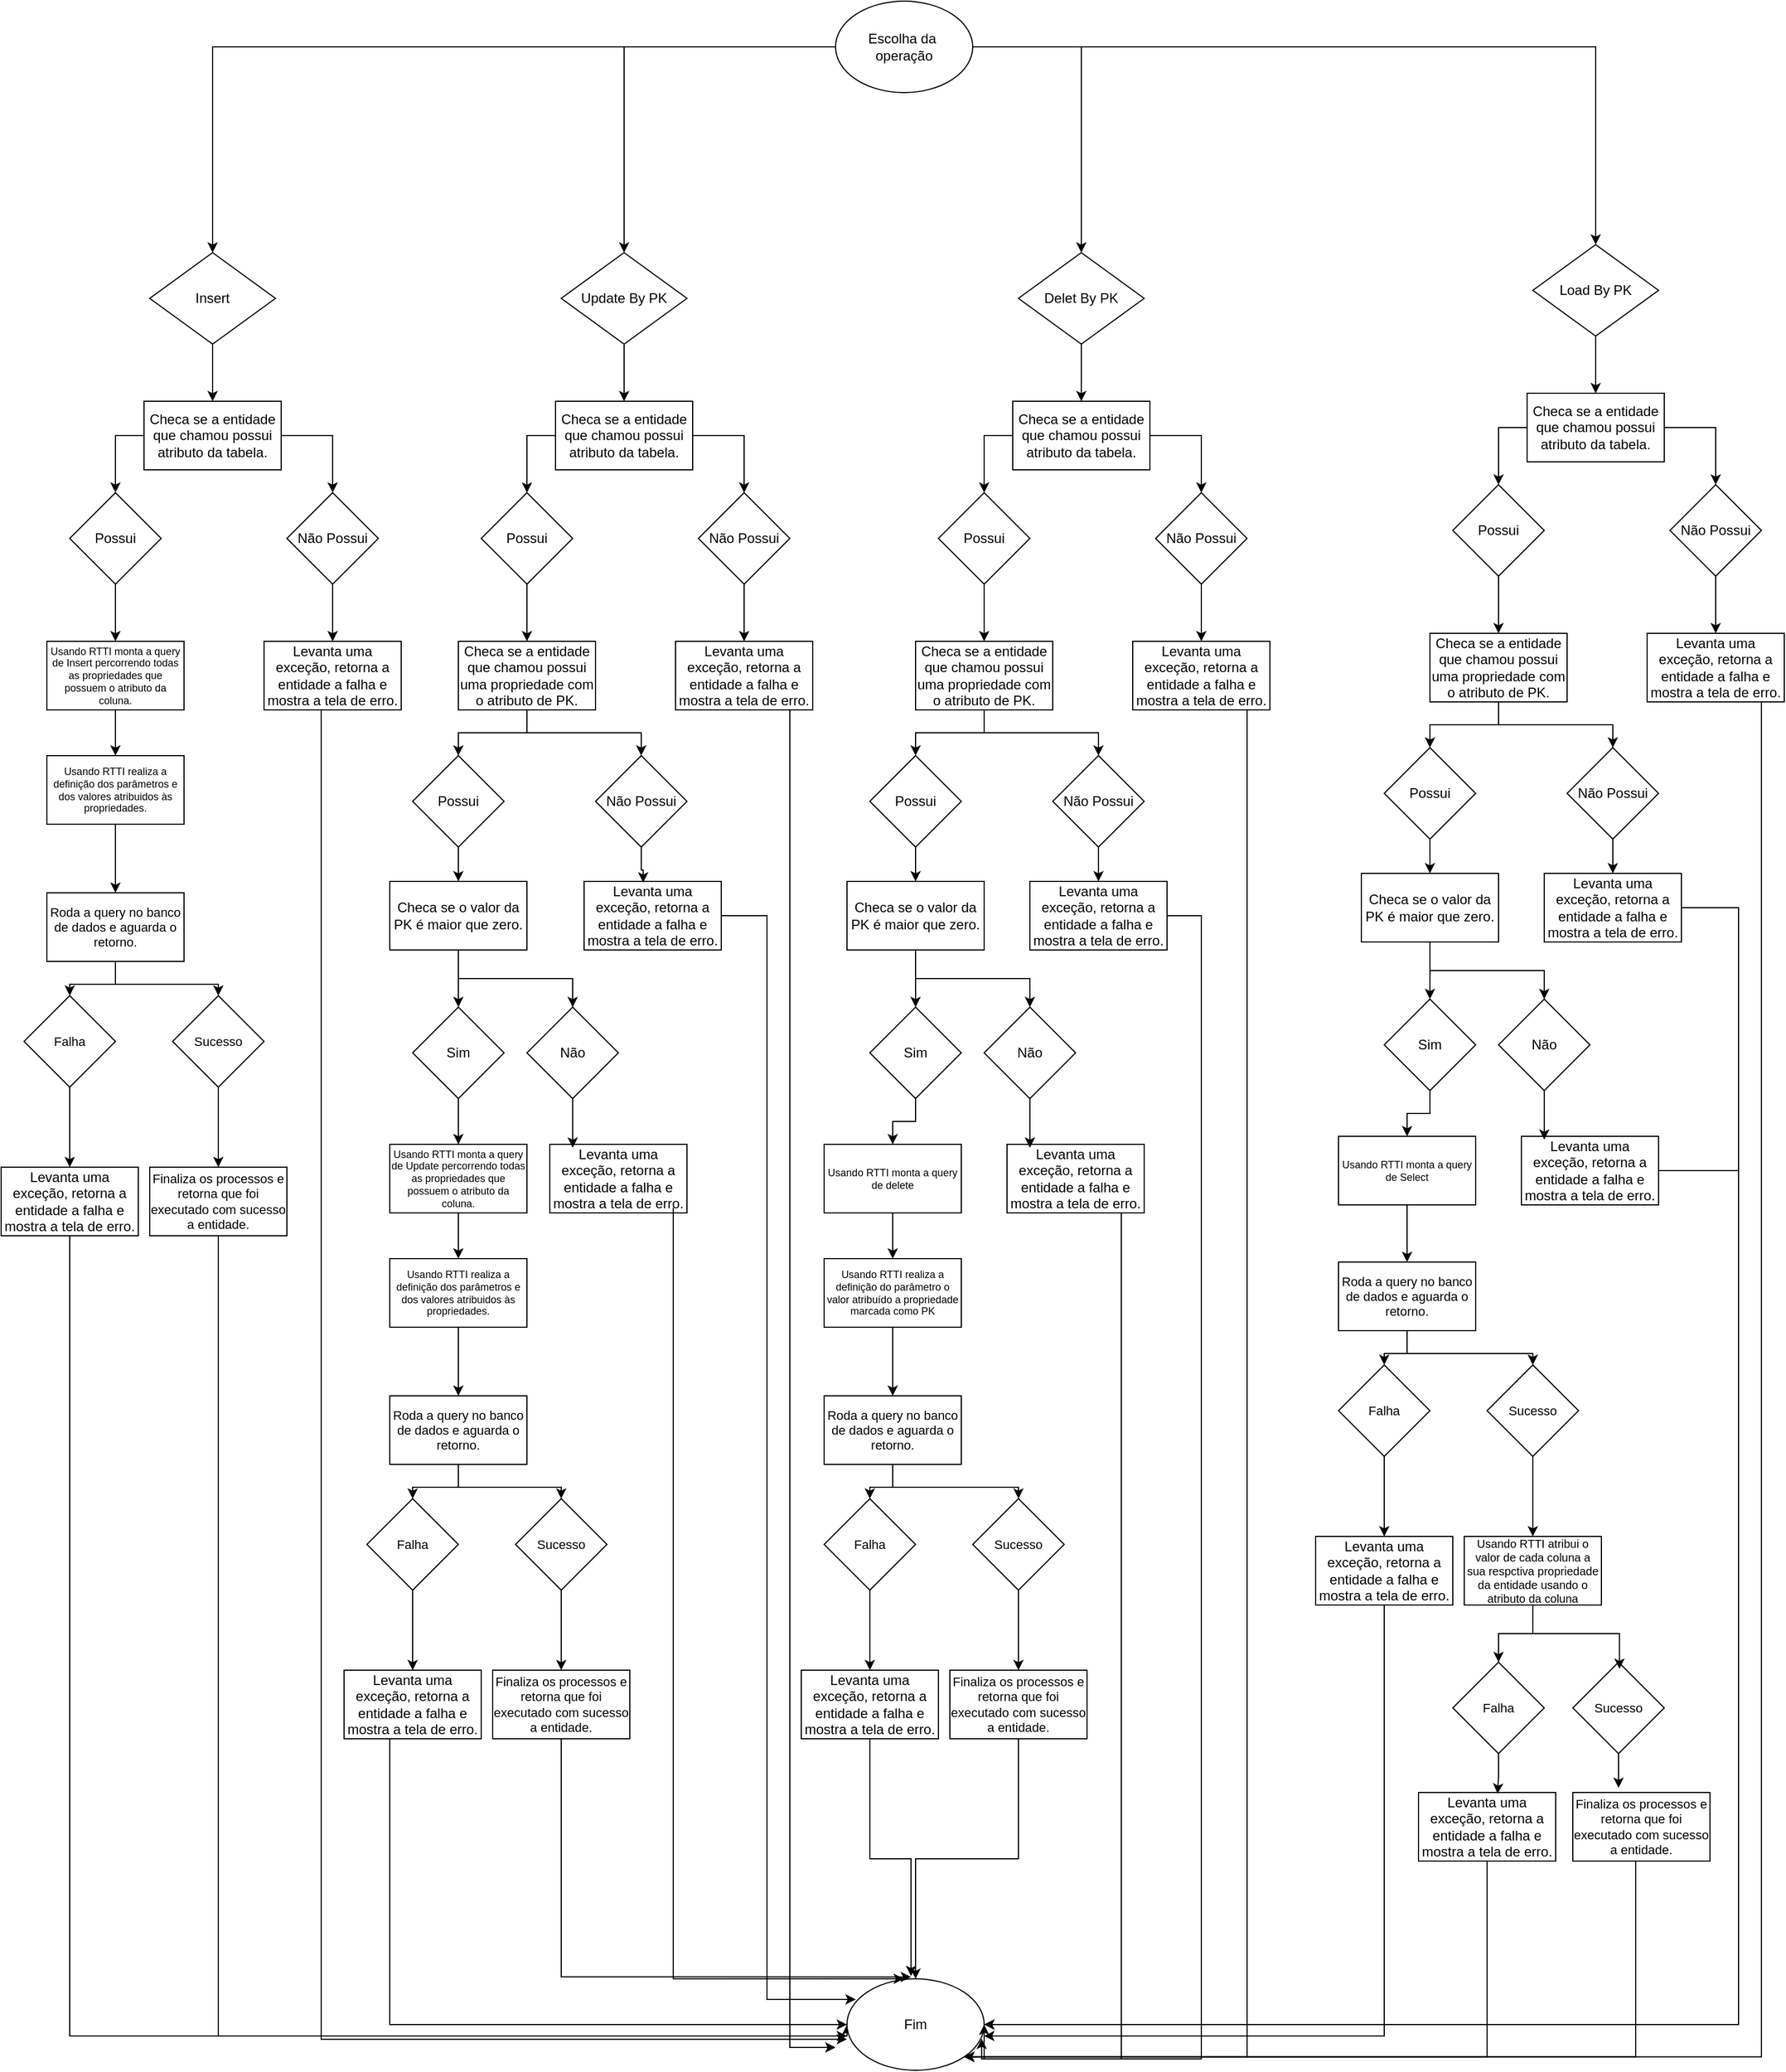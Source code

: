 <mxfile version="24.7.5">
  <diagram name="Página-1" id="8Z50LHTDVgT2bBchwuNP">
    <mxGraphModel dx="3341" dy="1497" grid="1" gridSize="10" guides="1" tooltips="1" connect="1" arrows="1" fold="1" page="1" pageScale="1" pageWidth="827" pageHeight="1169" math="0" shadow="0">
      <root>
        <mxCell id="0" />
        <mxCell id="1" parent="0" />
        <mxCell id="AVvesptkApPsGRgY-4vz-3" value="" style="edgeStyle=orthogonalEdgeStyle;rounded=0;orthogonalLoop=1;jettySize=auto;html=1;" edge="1" parent="1" source="AVvesptkApPsGRgY-4vz-1" target="AVvesptkApPsGRgY-4vz-2">
          <mxGeometry relative="1" as="geometry" />
        </mxCell>
        <mxCell id="AVvesptkApPsGRgY-4vz-158" style="edgeStyle=orthogonalEdgeStyle;rounded=0;orthogonalLoop=1;jettySize=auto;html=1;entryX=0.5;entryY=0;entryDx=0;entryDy=0;" edge="1" parent="1" source="AVvesptkApPsGRgY-4vz-1" target="AVvesptkApPsGRgY-4vz-100">
          <mxGeometry relative="1" as="geometry" />
        </mxCell>
        <mxCell id="AVvesptkApPsGRgY-4vz-159" style="edgeStyle=orthogonalEdgeStyle;rounded=0;orthogonalLoop=1;jettySize=auto;html=1;entryX=0.5;entryY=0;entryDx=0;entryDy=0;" edge="1" parent="1" source="AVvesptkApPsGRgY-4vz-1" target="AVvesptkApPsGRgY-4vz-38">
          <mxGeometry relative="1" as="geometry" />
        </mxCell>
        <mxCell id="AVvesptkApPsGRgY-4vz-221" style="edgeStyle=orthogonalEdgeStyle;rounded=0;orthogonalLoop=1;jettySize=auto;html=1;entryX=0.5;entryY=0;entryDx=0;entryDy=0;" edge="1" parent="1" source="AVvesptkApPsGRgY-4vz-1" target="AVvesptkApPsGRgY-4vz-161">
          <mxGeometry relative="1" as="geometry" />
        </mxCell>
        <mxCell id="AVvesptkApPsGRgY-4vz-1" value="Escolha da&amp;nbsp;&lt;div&gt;operação&lt;/div&gt;" style="ellipse;whiteSpace=wrap;html=1;" vertex="1" parent="1">
          <mxGeometry x="-60" y="70" width="120" height="80" as="geometry" />
        </mxCell>
        <mxCell id="AVvesptkApPsGRgY-4vz-5" value="" style="edgeStyle=orthogonalEdgeStyle;rounded=0;orthogonalLoop=1;jettySize=auto;html=1;" edge="1" parent="1" source="AVvesptkApPsGRgY-4vz-2" target="AVvesptkApPsGRgY-4vz-4">
          <mxGeometry relative="1" as="geometry" />
        </mxCell>
        <mxCell id="AVvesptkApPsGRgY-4vz-2" value="Insert" style="rhombus;whiteSpace=wrap;html=1;" vertex="1" parent="1">
          <mxGeometry x="-660" y="290" width="110" height="80" as="geometry" />
        </mxCell>
        <mxCell id="AVvesptkApPsGRgY-4vz-7" value="" style="edgeStyle=orthogonalEdgeStyle;rounded=0;orthogonalLoop=1;jettySize=auto;html=1;" edge="1" parent="1" source="AVvesptkApPsGRgY-4vz-4" target="AVvesptkApPsGRgY-4vz-6">
          <mxGeometry relative="1" as="geometry" />
        </mxCell>
        <mxCell id="AVvesptkApPsGRgY-4vz-13" value="" style="edgeStyle=orthogonalEdgeStyle;rounded=0;orthogonalLoop=1;jettySize=auto;html=1;exitX=0;exitY=0.5;exitDx=0;exitDy=0;" edge="1" parent="1" source="AVvesptkApPsGRgY-4vz-4" target="AVvesptkApPsGRgY-4vz-12">
          <mxGeometry relative="1" as="geometry" />
        </mxCell>
        <mxCell id="AVvesptkApPsGRgY-4vz-4" value="Checa se a entidade que chamou possui atributo da tabela." style="whiteSpace=wrap;html=1;" vertex="1" parent="1">
          <mxGeometry x="-665" y="420" width="120" height="60" as="geometry" />
        </mxCell>
        <mxCell id="AVvesptkApPsGRgY-4vz-9" value="" style="edgeStyle=orthogonalEdgeStyle;rounded=0;orthogonalLoop=1;jettySize=auto;html=1;" edge="1" parent="1" source="AVvesptkApPsGRgY-4vz-6" target="AVvesptkApPsGRgY-4vz-8">
          <mxGeometry relative="1" as="geometry" />
        </mxCell>
        <mxCell id="AVvesptkApPsGRgY-4vz-6" value="Não Possui" style="rhombus;whiteSpace=wrap;html=1;" vertex="1" parent="1">
          <mxGeometry x="-540" y="500" width="80" height="80" as="geometry" />
        </mxCell>
        <mxCell id="AVvesptkApPsGRgY-4vz-212" style="edgeStyle=orthogonalEdgeStyle;rounded=0;orthogonalLoop=1;jettySize=auto;html=1;" edge="1" parent="1" source="AVvesptkApPsGRgY-4vz-8">
          <mxGeometry relative="1" as="geometry">
            <mxPoint x="-50" y="1852.857" as="targetPoint" />
            <Array as="points">
              <mxPoint x="-510" y="1853" />
            </Array>
          </mxGeometry>
        </mxCell>
        <mxCell id="AVvesptkApPsGRgY-4vz-8" value="Levanta uma exceção, retorna a entidade a falha e mostra a tela de erro." style="whiteSpace=wrap;html=1;" vertex="1" parent="1">
          <mxGeometry x="-560" y="630" width="120" height="60" as="geometry" />
        </mxCell>
        <mxCell id="AVvesptkApPsGRgY-4vz-15" value="" style="edgeStyle=orthogonalEdgeStyle;rounded=0;orthogonalLoop=1;jettySize=auto;html=1;" edge="1" parent="1" source="AVvesptkApPsGRgY-4vz-12" target="AVvesptkApPsGRgY-4vz-14">
          <mxGeometry relative="1" as="geometry" />
        </mxCell>
        <mxCell id="AVvesptkApPsGRgY-4vz-12" value="Possui" style="rhombus;whiteSpace=wrap;html=1;" vertex="1" parent="1">
          <mxGeometry x="-730" y="500" width="80" height="80" as="geometry" />
        </mxCell>
        <mxCell id="AVvesptkApPsGRgY-4vz-17" value="" style="edgeStyle=orthogonalEdgeStyle;rounded=0;orthogonalLoop=1;jettySize=auto;html=1;" edge="1" parent="1" source="AVvesptkApPsGRgY-4vz-14" target="AVvesptkApPsGRgY-4vz-16">
          <mxGeometry relative="1" as="geometry" />
        </mxCell>
        <mxCell id="AVvesptkApPsGRgY-4vz-14" value="Usando RTTI monta a query de Insert percorrendo todas as propriedades que possuem o atributo da coluna." style="whiteSpace=wrap;html=1;fontSize=9;" vertex="1" parent="1">
          <mxGeometry x="-750" y="630" width="120" height="60" as="geometry" />
        </mxCell>
        <mxCell id="AVvesptkApPsGRgY-4vz-19" value="" style="edgeStyle=orthogonalEdgeStyle;rounded=0;orthogonalLoop=1;jettySize=auto;html=1;" edge="1" parent="1" source="AVvesptkApPsGRgY-4vz-16" target="AVvesptkApPsGRgY-4vz-18">
          <mxGeometry relative="1" as="geometry" />
        </mxCell>
        <mxCell id="AVvesptkApPsGRgY-4vz-16" value="Usando RTTI realiza a definição dos parâmetros e dos valores atribuidos às propriedades." style="whiteSpace=wrap;html=1;fontSize=9;" vertex="1" parent="1">
          <mxGeometry x="-750" y="730" width="120" height="60" as="geometry" />
        </mxCell>
        <mxCell id="AVvesptkApPsGRgY-4vz-21" value="" style="edgeStyle=orthogonalEdgeStyle;rounded=0;orthogonalLoop=1;jettySize=auto;html=1;exitX=0.5;exitY=1;exitDx=0;exitDy=0;" edge="1" parent="1" source="AVvesptkApPsGRgY-4vz-18" target="AVvesptkApPsGRgY-4vz-20">
          <mxGeometry relative="1" as="geometry">
            <Array as="points">
              <mxPoint x="-690" y="930" />
              <mxPoint x="-600" y="930" />
            </Array>
          </mxGeometry>
        </mxCell>
        <mxCell id="AVvesptkApPsGRgY-4vz-23" value="" style="edgeStyle=orthogonalEdgeStyle;rounded=0;orthogonalLoop=1;jettySize=auto;html=1;" edge="1" parent="1" source="AVvesptkApPsGRgY-4vz-18" target="AVvesptkApPsGRgY-4vz-22">
          <mxGeometry relative="1" as="geometry" />
        </mxCell>
        <mxCell id="AVvesptkApPsGRgY-4vz-18" value="Roda a query no banco de dados e aguarda o retorno." style="whiteSpace=wrap;html=1;fontSize=11;" vertex="1" parent="1">
          <mxGeometry x="-750" y="850" width="120" height="60" as="geometry" />
        </mxCell>
        <mxCell id="AVvesptkApPsGRgY-4vz-25" value="" style="edgeStyle=orthogonalEdgeStyle;rounded=0;orthogonalLoop=1;jettySize=auto;html=1;" edge="1" parent="1" source="AVvesptkApPsGRgY-4vz-20" target="AVvesptkApPsGRgY-4vz-24">
          <mxGeometry relative="1" as="geometry" />
        </mxCell>
        <mxCell id="AVvesptkApPsGRgY-4vz-20" value="Sucesso" style="rhombus;whiteSpace=wrap;html=1;fontSize=11;" vertex="1" parent="1">
          <mxGeometry x="-640" y="940" width="80" height="80" as="geometry" />
        </mxCell>
        <mxCell id="AVvesptkApPsGRgY-4vz-30" value="" style="edgeStyle=orthogonalEdgeStyle;rounded=0;orthogonalLoop=1;jettySize=auto;html=1;" edge="1" parent="1" source="AVvesptkApPsGRgY-4vz-22" target="AVvesptkApPsGRgY-4vz-29">
          <mxGeometry relative="1" as="geometry" />
        </mxCell>
        <mxCell id="AVvesptkApPsGRgY-4vz-22" value="Falha" style="rhombus;whiteSpace=wrap;html=1;fontSize=11;" vertex="1" parent="1">
          <mxGeometry x="-770" y="940" width="80" height="80" as="geometry" />
        </mxCell>
        <mxCell id="AVvesptkApPsGRgY-4vz-61" style="edgeStyle=orthogonalEdgeStyle;rounded=0;orthogonalLoop=1;jettySize=auto;html=1;exitX=0.5;exitY=1;exitDx=0;exitDy=0;entryX=0;entryY=0.5;entryDx=0;entryDy=0;" edge="1" parent="1" source="AVvesptkApPsGRgY-4vz-24" target="AVvesptkApPsGRgY-4vz-60">
          <mxGeometry relative="1" as="geometry">
            <Array as="points">
              <mxPoint x="-600" y="1850" />
              <mxPoint x="-50" y="1850" />
            </Array>
          </mxGeometry>
        </mxCell>
        <mxCell id="AVvesptkApPsGRgY-4vz-24" value="Finaliza os processos e retorna que foi executado com sucesso a entidade." style="whiteSpace=wrap;html=1;fontSize=11;" vertex="1" parent="1">
          <mxGeometry x="-660" y="1090" width="120" height="60" as="geometry" />
        </mxCell>
        <mxCell id="AVvesptkApPsGRgY-4vz-29" value="&lt;span style=&quot;font-size: 12px;&quot;&gt;Levanta uma exceção, retorna a entidade a falha e mostra a tela de erro.&lt;/span&gt;" style="whiteSpace=wrap;html=1;fontSize=11;" vertex="1" parent="1">
          <mxGeometry x="-790" y="1090" width="120" height="60" as="geometry" />
        </mxCell>
        <mxCell id="AVvesptkApPsGRgY-4vz-37" value="" style="edgeStyle=orthogonalEdgeStyle;rounded=0;orthogonalLoop=1;jettySize=auto;html=1;" edge="1" parent="1" source="AVvesptkApPsGRgY-4vz-38" target="AVvesptkApPsGRgY-4vz-41">
          <mxGeometry relative="1" as="geometry" />
        </mxCell>
        <mxCell id="AVvesptkApPsGRgY-4vz-38" value="Update By PK" style="rhombus;whiteSpace=wrap;html=1;" vertex="1" parent="1">
          <mxGeometry x="-300" y="290" width="110" height="80" as="geometry" />
        </mxCell>
        <mxCell id="AVvesptkApPsGRgY-4vz-39" value="" style="edgeStyle=orthogonalEdgeStyle;rounded=0;orthogonalLoop=1;jettySize=auto;html=1;" edge="1" parent="1" source="AVvesptkApPsGRgY-4vz-41" target="AVvesptkApPsGRgY-4vz-43">
          <mxGeometry relative="1" as="geometry" />
        </mxCell>
        <mxCell id="AVvesptkApPsGRgY-4vz-40" value="" style="edgeStyle=orthogonalEdgeStyle;rounded=0;orthogonalLoop=1;jettySize=auto;html=1;exitX=0;exitY=0.5;exitDx=0;exitDy=0;" edge="1" parent="1" source="AVvesptkApPsGRgY-4vz-41" target="AVvesptkApPsGRgY-4vz-46">
          <mxGeometry relative="1" as="geometry" />
        </mxCell>
        <mxCell id="AVvesptkApPsGRgY-4vz-41" value="Checa se a entidade que chamou possui atributo da tabela." style="whiteSpace=wrap;html=1;" vertex="1" parent="1">
          <mxGeometry x="-305" y="420" width="120" height="60" as="geometry" />
        </mxCell>
        <mxCell id="AVvesptkApPsGRgY-4vz-42" value="" style="edgeStyle=orthogonalEdgeStyle;rounded=0;orthogonalLoop=1;jettySize=auto;html=1;" edge="1" parent="1" source="AVvesptkApPsGRgY-4vz-43" target="AVvesptkApPsGRgY-4vz-44">
          <mxGeometry relative="1" as="geometry" />
        </mxCell>
        <mxCell id="AVvesptkApPsGRgY-4vz-43" value="Não Possui" style="rhombus;whiteSpace=wrap;html=1;" vertex="1" parent="1">
          <mxGeometry x="-180" y="500" width="80" height="80" as="geometry" />
        </mxCell>
        <mxCell id="AVvesptkApPsGRgY-4vz-218" style="edgeStyle=orthogonalEdgeStyle;rounded=0;orthogonalLoop=1;jettySize=auto;html=1;" edge="1" parent="1" source="AVvesptkApPsGRgY-4vz-44">
          <mxGeometry relative="1" as="geometry">
            <mxPoint x="-60" y="1860" as="targetPoint" />
            <Array as="points">
              <mxPoint x="-100" y="1860" />
            </Array>
          </mxGeometry>
        </mxCell>
        <mxCell id="AVvesptkApPsGRgY-4vz-44" value="Levanta uma exceção, retorna a entidade a falha e mostra a tela de erro." style="whiteSpace=wrap;html=1;" vertex="1" parent="1">
          <mxGeometry x="-200" y="630" width="120" height="60" as="geometry" />
        </mxCell>
        <mxCell id="AVvesptkApPsGRgY-4vz-77" value="" style="edgeStyle=orthogonalEdgeStyle;rounded=0;orthogonalLoop=1;jettySize=auto;html=1;" edge="1" parent="1" source="AVvesptkApPsGRgY-4vz-46" target="AVvesptkApPsGRgY-4vz-76">
          <mxGeometry relative="1" as="geometry" />
        </mxCell>
        <mxCell id="AVvesptkApPsGRgY-4vz-46" value="Possui" style="rhombus;whiteSpace=wrap;html=1;" vertex="1" parent="1">
          <mxGeometry x="-370" y="500" width="80" height="80" as="geometry" />
        </mxCell>
        <mxCell id="AVvesptkApPsGRgY-4vz-47" value="" style="edgeStyle=orthogonalEdgeStyle;rounded=0;orthogonalLoop=1;jettySize=auto;html=1;" edge="1" parent="1" target="AVvesptkApPsGRgY-4vz-50">
          <mxGeometry relative="1" as="geometry">
            <mxPoint x="-340" y="500" as="sourcePoint" />
          </mxGeometry>
        </mxCell>
        <mxCell id="AVvesptkApPsGRgY-4vz-60" value="Fim" style="ellipse;whiteSpace=wrap;html=1;" vertex="1" parent="1">
          <mxGeometry x="-50" y="1800" width="120" height="80" as="geometry" />
        </mxCell>
        <mxCell id="AVvesptkApPsGRgY-4vz-62" style="edgeStyle=orthogonalEdgeStyle;rounded=0;orthogonalLoop=1;jettySize=auto;html=1;exitX=0.5;exitY=1;exitDx=0;exitDy=0;entryX=0;entryY=0.625;entryDx=0;entryDy=0;entryPerimeter=0;" edge="1" parent="1" source="AVvesptkApPsGRgY-4vz-29" target="AVvesptkApPsGRgY-4vz-60">
          <mxGeometry relative="1" as="geometry" />
        </mxCell>
        <mxCell id="AVvesptkApPsGRgY-4vz-98" style="edgeStyle=orthogonalEdgeStyle;rounded=0;orthogonalLoop=1;jettySize=auto;html=1;entryX=0.5;entryY=0;entryDx=0;entryDy=0;" edge="1" parent="1" source="AVvesptkApPsGRgY-4vz-64" target="AVvesptkApPsGRgY-4vz-66">
          <mxGeometry relative="1" as="geometry" />
        </mxCell>
        <mxCell id="AVvesptkApPsGRgY-4vz-64" value="Usando RTTI monta a query de Update percorrendo todas as propriedades que possuem o atributo da coluna." style="whiteSpace=wrap;html=1;fontSize=9;" vertex="1" parent="1">
          <mxGeometry x="-450" y="1070" width="120" height="60" as="geometry" />
        </mxCell>
        <mxCell id="AVvesptkApPsGRgY-4vz-65" value="" style="edgeStyle=orthogonalEdgeStyle;rounded=0;orthogonalLoop=1;jettySize=auto;html=1;" edge="1" parent="1" source="AVvesptkApPsGRgY-4vz-66" target="AVvesptkApPsGRgY-4vz-69">
          <mxGeometry relative="1" as="geometry" />
        </mxCell>
        <mxCell id="AVvesptkApPsGRgY-4vz-66" value="Usando RTTI realiza a definição dos parâmetros e dos valores atribuidos às propriedades." style="whiteSpace=wrap;html=1;fontSize=9;" vertex="1" parent="1">
          <mxGeometry x="-450" y="1170" width="120" height="60" as="geometry" />
        </mxCell>
        <mxCell id="AVvesptkApPsGRgY-4vz-67" value="" style="edgeStyle=orthogonalEdgeStyle;rounded=0;orthogonalLoop=1;jettySize=auto;html=1;exitX=0.5;exitY=1;exitDx=0;exitDy=0;" edge="1" parent="1" source="AVvesptkApPsGRgY-4vz-69" target="AVvesptkApPsGRgY-4vz-71">
          <mxGeometry relative="1" as="geometry">
            <Array as="points">
              <mxPoint x="-390" y="1370" />
              <mxPoint x="-300" y="1370" />
            </Array>
          </mxGeometry>
        </mxCell>
        <mxCell id="AVvesptkApPsGRgY-4vz-68" value="" style="edgeStyle=orthogonalEdgeStyle;rounded=0;orthogonalLoop=1;jettySize=auto;html=1;" edge="1" parent="1" source="AVvesptkApPsGRgY-4vz-69" target="AVvesptkApPsGRgY-4vz-73">
          <mxGeometry relative="1" as="geometry" />
        </mxCell>
        <mxCell id="AVvesptkApPsGRgY-4vz-69" value="Roda a query no banco de dados e aguarda o retorno." style="whiteSpace=wrap;html=1;fontSize=11;" vertex="1" parent="1">
          <mxGeometry x="-450" y="1290" width="120" height="60" as="geometry" />
        </mxCell>
        <mxCell id="AVvesptkApPsGRgY-4vz-70" value="" style="edgeStyle=orthogonalEdgeStyle;rounded=0;orthogonalLoop=1;jettySize=auto;html=1;" edge="1" parent="1" source="AVvesptkApPsGRgY-4vz-71" target="AVvesptkApPsGRgY-4vz-74">
          <mxGeometry relative="1" as="geometry" />
        </mxCell>
        <mxCell id="AVvesptkApPsGRgY-4vz-71" value="Sucesso" style="rhombus;whiteSpace=wrap;html=1;fontSize=11;" vertex="1" parent="1">
          <mxGeometry x="-340" y="1380" width="80" height="80" as="geometry" />
        </mxCell>
        <mxCell id="AVvesptkApPsGRgY-4vz-72" value="" style="edgeStyle=orthogonalEdgeStyle;rounded=0;orthogonalLoop=1;jettySize=auto;html=1;" edge="1" parent="1" source="AVvesptkApPsGRgY-4vz-73" target="AVvesptkApPsGRgY-4vz-75">
          <mxGeometry relative="1" as="geometry" />
        </mxCell>
        <mxCell id="AVvesptkApPsGRgY-4vz-73" value="Falha" style="rhombus;whiteSpace=wrap;html=1;fontSize=11;" vertex="1" parent="1">
          <mxGeometry x="-470" y="1380" width="80" height="80" as="geometry" />
        </mxCell>
        <mxCell id="AVvesptkApPsGRgY-4vz-74" value="Finaliza os processos e retorna que foi executado com sucesso a entidade." style="whiteSpace=wrap;html=1;fontSize=11;" vertex="1" parent="1">
          <mxGeometry x="-360" y="1530" width="120" height="60" as="geometry" />
        </mxCell>
        <mxCell id="AVvesptkApPsGRgY-4vz-89" style="edgeStyle=orthogonalEdgeStyle;rounded=0;orthogonalLoop=1;jettySize=auto;html=1;" edge="1" parent="1" source="AVvesptkApPsGRgY-4vz-75" target="AVvesptkApPsGRgY-4vz-60">
          <mxGeometry relative="1" as="geometry">
            <Array as="points">
              <mxPoint x="-450" y="1840" />
            </Array>
          </mxGeometry>
        </mxCell>
        <mxCell id="AVvesptkApPsGRgY-4vz-75" value="&lt;span style=&quot;font-size: 12px;&quot;&gt;Levanta uma exceção, retorna a entidade a falha e mostra a tela de erro.&lt;/span&gt;" style="whiteSpace=wrap;html=1;fontSize=11;" vertex="1" parent="1">
          <mxGeometry x="-490" y="1530" width="120" height="60" as="geometry" />
        </mxCell>
        <mxCell id="AVvesptkApPsGRgY-4vz-80" style="edgeStyle=orthogonalEdgeStyle;rounded=0;orthogonalLoop=1;jettySize=auto;html=1;entryX=0.5;entryY=0;entryDx=0;entryDy=0;" edge="1" parent="1" source="AVvesptkApPsGRgY-4vz-76" target="AVvesptkApPsGRgY-4vz-78">
          <mxGeometry relative="1" as="geometry" />
        </mxCell>
        <mxCell id="AVvesptkApPsGRgY-4vz-81" style="edgeStyle=orthogonalEdgeStyle;rounded=0;orthogonalLoop=1;jettySize=auto;html=1;exitX=0.5;exitY=1;exitDx=0;exitDy=0;" edge="1" parent="1" source="AVvesptkApPsGRgY-4vz-76" target="AVvesptkApPsGRgY-4vz-79">
          <mxGeometry relative="1" as="geometry" />
        </mxCell>
        <mxCell id="AVvesptkApPsGRgY-4vz-76" value="Checa se a entidade que chamou possui uma propriedade com o atributo de PK." style="whiteSpace=wrap;html=1;" vertex="1" parent="1">
          <mxGeometry x="-390" y="630" width="120" height="60" as="geometry" />
        </mxCell>
        <mxCell id="AVvesptkApPsGRgY-4vz-85" value="" style="edgeStyle=orthogonalEdgeStyle;rounded=0;orthogonalLoop=1;jettySize=auto;html=1;" edge="1" parent="1" source="AVvesptkApPsGRgY-4vz-78" target="AVvesptkApPsGRgY-4vz-84">
          <mxGeometry relative="1" as="geometry" />
        </mxCell>
        <mxCell id="AVvesptkApPsGRgY-4vz-78" value="Possui" style="rhombus;whiteSpace=wrap;html=1;" vertex="1" parent="1">
          <mxGeometry x="-430" y="730" width="80" height="80" as="geometry" />
        </mxCell>
        <mxCell id="AVvesptkApPsGRgY-4vz-79" value="Não Possui" style="rhombus;whiteSpace=wrap;html=1;" vertex="1" parent="1">
          <mxGeometry x="-270" y="730" width="80" height="80" as="geometry" />
        </mxCell>
        <mxCell id="AVvesptkApPsGRgY-4vz-87" value="" style="edgeStyle=orthogonalEdgeStyle;rounded=0;orthogonalLoop=1;jettySize=auto;html=1;" edge="1" parent="1" source="AVvesptkApPsGRgY-4vz-84" target="AVvesptkApPsGRgY-4vz-86">
          <mxGeometry relative="1" as="geometry" />
        </mxCell>
        <mxCell id="AVvesptkApPsGRgY-4vz-94" style="edgeStyle=orthogonalEdgeStyle;rounded=0;orthogonalLoop=1;jettySize=auto;html=1;entryX=0.5;entryY=0;entryDx=0;entryDy=0;" edge="1" parent="1" source="AVvesptkApPsGRgY-4vz-84" target="AVvesptkApPsGRgY-4vz-93">
          <mxGeometry relative="1" as="geometry" />
        </mxCell>
        <mxCell id="AVvesptkApPsGRgY-4vz-84" value="Checa se o valor da PK é maior que zero." style="whiteSpace=wrap;html=1;" vertex="1" parent="1">
          <mxGeometry x="-450" y="840" width="120" height="60" as="geometry" />
        </mxCell>
        <mxCell id="AVvesptkApPsGRgY-4vz-88" style="edgeStyle=orthogonalEdgeStyle;rounded=0;orthogonalLoop=1;jettySize=auto;html=1;entryX=0.5;entryY=0;entryDx=0;entryDy=0;" edge="1" parent="1" source="AVvesptkApPsGRgY-4vz-86" target="AVvesptkApPsGRgY-4vz-64">
          <mxGeometry relative="1" as="geometry" />
        </mxCell>
        <mxCell id="AVvesptkApPsGRgY-4vz-86" value="Sim" style="rhombus;whiteSpace=wrap;html=1;" vertex="1" parent="1">
          <mxGeometry x="-430" y="950" width="80" height="80" as="geometry" />
        </mxCell>
        <mxCell id="AVvesptkApPsGRgY-4vz-93" value="Não" style="rhombus;whiteSpace=wrap;html=1;" vertex="1" parent="1">
          <mxGeometry x="-330" y="950" width="80" height="80" as="geometry" />
        </mxCell>
        <mxCell id="AVvesptkApPsGRgY-4vz-95" value="Levanta uma exceção, retorna a entidade a falha e mostra a tela de erro." style="whiteSpace=wrap;html=1;" vertex="1" parent="1">
          <mxGeometry x="-310" y="1070" width="120" height="60" as="geometry" />
        </mxCell>
        <mxCell id="AVvesptkApPsGRgY-4vz-96" style="edgeStyle=orthogonalEdgeStyle;rounded=0;orthogonalLoop=1;jettySize=auto;html=1;entryX=0.167;entryY=0.05;entryDx=0;entryDy=0;entryPerimeter=0;" edge="1" parent="1" source="AVvesptkApPsGRgY-4vz-93" target="AVvesptkApPsGRgY-4vz-95">
          <mxGeometry relative="1" as="geometry" />
        </mxCell>
        <mxCell id="AVvesptkApPsGRgY-4vz-99" value="" style="edgeStyle=orthogonalEdgeStyle;rounded=0;orthogonalLoop=1;jettySize=auto;html=1;" edge="1" parent="1" source="AVvesptkApPsGRgY-4vz-100" target="AVvesptkApPsGRgY-4vz-103">
          <mxGeometry relative="1" as="geometry" />
        </mxCell>
        <mxCell id="AVvesptkApPsGRgY-4vz-100" value="Delet By PK" style="rhombus;whiteSpace=wrap;html=1;" vertex="1" parent="1">
          <mxGeometry x="100" y="290" width="110" height="80" as="geometry" />
        </mxCell>
        <mxCell id="AVvesptkApPsGRgY-4vz-101" value="" style="edgeStyle=orthogonalEdgeStyle;rounded=0;orthogonalLoop=1;jettySize=auto;html=1;" edge="1" parent="1" source="AVvesptkApPsGRgY-4vz-103" target="AVvesptkApPsGRgY-4vz-105">
          <mxGeometry relative="1" as="geometry" />
        </mxCell>
        <mxCell id="AVvesptkApPsGRgY-4vz-102" value="" style="edgeStyle=orthogonalEdgeStyle;rounded=0;orthogonalLoop=1;jettySize=auto;html=1;exitX=0;exitY=0.5;exitDx=0;exitDy=0;" edge="1" parent="1" source="AVvesptkApPsGRgY-4vz-103" target="AVvesptkApPsGRgY-4vz-108">
          <mxGeometry relative="1" as="geometry" />
        </mxCell>
        <mxCell id="AVvesptkApPsGRgY-4vz-103" value="Checa se a entidade que chamou possui atributo da tabela." style="whiteSpace=wrap;html=1;" vertex="1" parent="1">
          <mxGeometry x="95" y="420" width="120" height="60" as="geometry" />
        </mxCell>
        <mxCell id="AVvesptkApPsGRgY-4vz-104" value="" style="edgeStyle=orthogonalEdgeStyle;rounded=0;orthogonalLoop=1;jettySize=auto;html=1;" edge="1" parent="1" source="AVvesptkApPsGRgY-4vz-105" target="AVvesptkApPsGRgY-4vz-106">
          <mxGeometry relative="1" as="geometry" />
        </mxCell>
        <mxCell id="AVvesptkApPsGRgY-4vz-105" value="Não Possui" style="rhombus;whiteSpace=wrap;html=1;" vertex="1" parent="1">
          <mxGeometry x="220" y="500" width="80" height="80" as="geometry" />
        </mxCell>
        <mxCell id="AVvesptkApPsGRgY-4vz-142" style="edgeStyle=orthogonalEdgeStyle;rounded=0;orthogonalLoop=1;jettySize=auto;html=1;entryX=1;entryY=1;entryDx=0;entryDy=0;" edge="1" parent="1" source="AVvesptkApPsGRgY-4vz-106" target="AVvesptkApPsGRgY-4vz-60">
          <mxGeometry relative="1" as="geometry">
            <Array as="points">
              <mxPoint x="300" y="1868" />
            </Array>
          </mxGeometry>
        </mxCell>
        <mxCell id="AVvesptkApPsGRgY-4vz-106" value="Levanta uma exceção, retorna a entidade a falha e mostra a tela de erro." style="whiteSpace=wrap;html=1;" vertex="1" parent="1">
          <mxGeometry x="200" y="630" width="120" height="60" as="geometry" />
        </mxCell>
        <mxCell id="AVvesptkApPsGRgY-4vz-107" value="" style="edgeStyle=orthogonalEdgeStyle;rounded=0;orthogonalLoop=1;jettySize=auto;html=1;" edge="1" parent="1" source="AVvesptkApPsGRgY-4vz-108" target="AVvesptkApPsGRgY-4vz-121">
          <mxGeometry relative="1" as="geometry" />
        </mxCell>
        <mxCell id="AVvesptkApPsGRgY-4vz-108" value="Possui" style="rhombus;whiteSpace=wrap;html=1;" vertex="1" parent="1">
          <mxGeometry x="30" y="500" width="80" height="80" as="geometry" />
        </mxCell>
        <mxCell id="AVvesptkApPsGRgY-4vz-113" value="" style="edgeStyle=orthogonalEdgeStyle;rounded=0;orthogonalLoop=1;jettySize=auto;html=1;" edge="1" parent="1" source="AVvesptkApPsGRgY-4vz-114" target="AVvesptkApPsGRgY-4vz-117">
          <mxGeometry relative="1" as="geometry" />
        </mxCell>
        <mxCell id="AVvesptkApPsGRgY-4vz-114" value="Sucesso" style="rhombus;whiteSpace=wrap;html=1;fontSize=11;" vertex="1" parent="1">
          <mxGeometry x="60" y="1380" width="80" height="80" as="geometry" />
        </mxCell>
        <mxCell id="AVvesptkApPsGRgY-4vz-115" value="" style="edgeStyle=orthogonalEdgeStyle;rounded=0;orthogonalLoop=1;jettySize=auto;html=1;" edge="1" parent="1" source="AVvesptkApPsGRgY-4vz-116" target="AVvesptkApPsGRgY-4vz-118">
          <mxGeometry relative="1" as="geometry" />
        </mxCell>
        <mxCell id="AVvesptkApPsGRgY-4vz-116" value="Falha" style="rhombus;whiteSpace=wrap;html=1;fontSize=11;" vertex="1" parent="1">
          <mxGeometry x="-70" y="1380" width="80" height="80" as="geometry" />
        </mxCell>
        <mxCell id="AVvesptkApPsGRgY-4vz-216" style="edgeStyle=orthogonalEdgeStyle;rounded=0;orthogonalLoop=1;jettySize=auto;html=1;entryX=0.5;entryY=0;entryDx=0;entryDy=0;" edge="1" parent="1" source="AVvesptkApPsGRgY-4vz-117" target="AVvesptkApPsGRgY-4vz-60">
          <mxGeometry relative="1" as="geometry" />
        </mxCell>
        <mxCell id="AVvesptkApPsGRgY-4vz-117" value="Finaliza os processos e retorna que foi executado com sucesso a entidade." style="whiteSpace=wrap;html=1;fontSize=11;" vertex="1" parent="1">
          <mxGeometry x="40" y="1530" width="120" height="60" as="geometry" />
        </mxCell>
        <mxCell id="AVvesptkApPsGRgY-4vz-118" value="&lt;span style=&quot;font-size: 12px;&quot;&gt;Levanta uma exceção, retorna a entidade a falha e mostra a tela de erro.&lt;/span&gt;" style="whiteSpace=wrap;html=1;fontSize=11;" vertex="1" parent="1">
          <mxGeometry x="-90" y="1530" width="120" height="60" as="geometry" />
        </mxCell>
        <mxCell id="AVvesptkApPsGRgY-4vz-119" style="edgeStyle=orthogonalEdgeStyle;rounded=0;orthogonalLoop=1;jettySize=auto;html=1;entryX=0.5;entryY=0;entryDx=0;entryDy=0;" edge="1" parent="1" source="AVvesptkApPsGRgY-4vz-121" target="AVvesptkApPsGRgY-4vz-123">
          <mxGeometry relative="1" as="geometry" />
        </mxCell>
        <mxCell id="AVvesptkApPsGRgY-4vz-120" style="edgeStyle=orthogonalEdgeStyle;rounded=0;orthogonalLoop=1;jettySize=auto;html=1;exitX=0.5;exitY=1;exitDx=0;exitDy=0;" edge="1" parent="1" source="AVvesptkApPsGRgY-4vz-121" target="AVvesptkApPsGRgY-4vz-124">
          <mxGeometry relative="1" as="geometry" />
        </mxCell>
        <mxCell id="AVvesptkApPsGRgY-4vz-121" value="Checa se a entidade que chamou possui uma propriedade com o atributo de PK." style="whiteSpace=wrap;html=1;" vertex="1" parent="1">
          <mxGeometry x="10" y="630" width="120" height="60" as="geometry" />
        </mxCell>
        <mxCell id="AVvesptkApPsGRgY-4vz-122" value="" style="edgeStyle=orthogonalEdgeStyle;rounded=0;orthogonalLoop=1;jettySize=auto;html=1;" edge="1" parent="1" source="AVvesptkApPsGRgY-4vz-123" target="AVvesptkApPsGRgY-4vz-127">
          <mxGeometry relative="1" as="geometry" />
        </mxCell>
        <mxCell id="AVvesptkApPsGRgY-4vz-123" value="Possui" style="rhombus;whiteSpace=wrap;html=1;" vertex="1" parent="1">
          <mxGeometry x="-30" y="730" width="80" height="80" as="geometry" />
        </mxCell>
        <mxCell id="AVvesptkApPsGRgY-4vz-153" style="edgeStyle=orthogonalEdgeStyle;rounded=0;orthogonalLoop=1;jettySize=auto;html=1;entryX=0.5;entryY=0;entryDx=0;entryDy=0;" edge="1" parent="1" source="AVvesptkApPsGRgY-4vz-124" target="AVvesptkApPsGRgY-4vz-152">
          <mxGeometry relative="1" as="geometry" />
        </mxCell>
        <mxCell id="AVvesptkApPsGRgY-4vz-124" value="Não Possui" style="rhombus;whiteSpace=wrap;html=1;" vertex="1" parent="1">
          <mxGeometry x="130" y="730" width="80" height="80" as="geometry" />
        </mxCell>
        <mxCell id="AVvesptkApPsGRgY-4vz-125" value="" style="edgeStyle=orthogonalEdgeStyle;rounded=0;orthogonalLoop=1;jettySize=auto;html=1;" edge="1" parent="1" source="AVvesptkApPsGRgY-4vz-127" target="AVvesptkApPsGRgY-4vz-129">
          <mxGeometry relative="1" as="geometry" />
        </mxCell>
        <mxCell id="AVvesptkApPsGRgY-4vz-126" style="edgeStyle=orthogonalEdgeStyle;rounded=0;orthogonalLoop=1;jettySize=auto;html=1;entryX=0.5;entryY=0;entryDx=0;entryDy=0;" edge="1" parent="1" source="AVvesptkApPsGRgY-4vz-127" target="AVvesptkApPsGRgY-4vz-130">
          <mxGeometry relative="1" as="geometry" />
        </mxCell>
        <mxCell id="AVvesptkApPsGRgY-4vz-127" value="Checa se o valor da PK é maior que zero." style="whiteSpace=wrap;html=1;" vertex="1" parent="1">
          <mxGeometry x="-50" y="840" width="120" height="60" as="geometry" />
        </mxCell>
        <mxCell id="AVvesptkApPsGRgY-4vz-140" style="edgeStyle=orthogonalEdgeStyle;rounded=0;orthogonalLoop=1;jettySize=auto;html=1;entryX=0.5;entryY=0;entryDx=0;entryDy=0;" edge="1" parent="1" source="AVvesptkApPsGRgY-4vz-129" target="AVvesptkApPsGRgY-4vz-134">
          <mxGeometry relative="1" as="geometry" />
        </mxCell>
        <mxCell id="AVvesptkApPsGRgY-4vz-129" value="Sim" style="rhombus;whiteSpace=wrap;html=1;" vertex="1" parent="1">
          <mxGeometry x="-30" y="950" width="80" height="80" as="geometry" />
        </mxCell>
        <mxCell id="AVvesptkApPsGRgY-4vz-130" value="Não" style="rhombus;whiteSpace=wrap;html=1;" vertex="1" parent="1">
          <mxGeometry x="70" y="950" width="80" height="80" as="geometry" />
        </mxCell>
        <mxCell id="AVvesptkApPsGRgY-4vz-144" style="edgeStyle=orthogonalEdgeStyle;rounded=0;orthogonalLoop=1;jettySize=auto;html=1;entryX=1;entryY=0.5;entryDx=0;entryDy=0;" edge="1" parent="1" source="AVvesptkApPsGRgY-4vz-131" target="AVvesptkApPsGRgY-4vz-60">
          <mxGeometry relative="1" as="geometry">
            <Array as="points">
              <mxPoint x="190" y="1870" />
              <mxPoint x="70" y="1870" />
            </Array>
          </mxGeometry>
        </mxCell>
        <mxCell id="AVvesptkApPsGRgY-4vz-131" value="Levanta uma exceção, retorna a entidade a falha e mostra a tela de erro." style="whiteSpace=wrap;html=1;" vertex="1" parent="1">
          <mxGeometry x="90" y="1070" width="120" height="60" as="geometry" />
        </mxCell>
        <mxCell id="AVvesptkApPsGRgY-4vz-132" style="edgeStyle=orthogonalEdgeStyle;rounded=0;orthogonalLoop=1;jettySize=auto;html=1;entryX=0.167;entryY=0.05;entryDx=0;entryDy=0;entryPerimeter=0;" edge="1" parent="1" source="AVvesptkApPsGRgY-4vz-130" target="AVvesptkApPsGRgY-4vz-131">
          <mxGeometry relative="1" as="geometry" />
        </mxCell>
        <mxCell id="AVvesptkApPsGRgY-4vz-133" style="edgeStyle=orthogonalEdgeStyle;rounded=0;orthogonalLoop=1;jettySize=auto;html=1;entryX=0.5;entryY=0;entryDx=0;entryDy=0;" edge="1" parent="1" source="AVvesptkApPsGRgY-4vz-134" target="AVvesptkApPsGRgY-4vz-136">
          <mxGeometry relative="1" as="geometry" />
        </mxCell>
        <mxCell id="AVvesptkApPsGRgY-4vz-134" value="Usando RTTI monta a query de delete" style="whiteSpace=wrap;html=1;fontSize=9;" vertex="1" parent="1">
          <mxGeometry x="-70" y="1070" width="120" height="60" as="geometry" />
        </mxCell>
        <mxCell id="AVvesptkApPsGRgY-4vz-135" value="" style="edgeStyle=orthogonalEdgeStyle;rounded=0;orthogonalLoop=1;jettySize=auto;html=1;" edge="1" parent="1" source="AVvesptkApPsGRgY-4vz-136" target="AVvesptkApPsGRgY-4vz-137">
          <mxGeometry relative="1" as="geometry" />
        </mxCell>
        <mxCell id="AVvesptkApPsGRgY-4vz-136" value="Usando RTTI realiza a definição do parâmetro o valor atribuído a propriedade marcada como PK" style="whiteSpace=wrap;html=1;fontSize=9;" vertex="1" parent="1">
          <mxGeometry x="-70" y="1170" width="120" height="60" as="geometry" />
        </mxCell>
        <mxCell id="AVvesptkApPsGRgY-4vz-138" style="edgeStyle=orthogonalEdgeStyle;rounded=0;orthogonalLoop=1;jettySize=auto;html=1;entryX=0.5;entryY=0;entryDx=0;entryDy=0;" edge="1" parent="1" source="AVvesptkApPsGRgY-4vz-137" target="AVvesptkApPsGRgY-4vz-116">
          <mxGeometry relative="1" as="geometry" />
        </mxCell>
        <mxCell id="AVvesptkApPsGRgY-4vz-139" style="edgeStyle=orthogonalEdgeStyle;rounded=0;orthogonalLoop=1;jettySize=auto;html=1;" edge="1" parent="1" source="AVvesptkApPsGRgY-4vz-137" target="AVvesptkApPsGRgY-4vz-114">
          <mxGeometry relative="1" as="geometry">
            <Array as="points">
              <mxPoint x="-10" y="1370" />
              <mxPoint x="100" y="1370" />
            </Array>
          </mxGeometry>
        </mxCell>
        <mxCell id="AVvesptkApPsGRgY-4vz-137" value="Roda a query no banco de dados e aguarda o retorno." style="whiteSpace=wrap;html=1;fontSize=11;" vertex="1" parent="1">
          <mxGeometry x="-70" y="1290" width="120" height="60" as="geometry" />
        </mxCell>
        <mxCell id="AVvesptkApPsGRgY-4vz-148" value="Levanta uma exceção, retorna a entidade a falha e mostra a tela de erro." style="whiteSpace=wrap;html=1;" vertex="1" parent="1">
          <mxGeometry x="-280" y="840" width="120" height="60" as="geometry" />
        </mxCell>
        <mxCell id="AVvesptkApPsGRgY-4vz-149" style="edgeStyle=orthogonalEdgeStyle;rounded=0;orthogonalLoop=1;jettySize=auto;html=1;entryX=0.431;entryY=0.017;entryDx=0;entryDy=0;entryPerimeter=0;" edge="1" parent="1" source="AVvesptkApPsGRgY-4vz-79" target="AVvesptkApPsGRgY-4vz-148">
          <mxGeometry relative="1" as="geometry" />
        </mxCell>
        <mxCell id="AVvesptkApPsGRgY-4vz-151" style="edgeStyle=orthogonalEdgeStyle;rounded=0;orthogonalLoop=1;jettySize=auto;html=1;entryX=0.064;entryY=0.225;entryDx=0;entryDy=0;entryPerimeter=0;" edge="1" parent="1" source="AVvesptkApPsGRgY-4vz-148" target="AVvesptkApPsGRgY-4vz-60">
          <mxGeometry relative="1" as="geometry">
            <Array as="points">
              <mxPoint x="-120" y="870" />
              <mxPoint x="-120" y="1818" />
            </Array>
          </mxGeometry>
        </mxCell>
        <mxCell id="AVvesptkApPsGRgY-4vz-152" value="Levanta uma exceção, retorna a entidade a falha e mostra a tela de erro." style="whiteSpace=wrap;html=1;" vertex="1" parent="1">
          <mxGeometry x="110" y="840" width="120" height="60" as="geometry" />
        </mxCell>
        <mxCell id="AVvesptkApPsGRgY-4vz-154" style="edgeStyle=orthogonalEdgeStyle;rounded=0;orthogonalLoop=1;jettySize=auto;html=1;entryX=0.982;entryY=0.655;entryDx=0;entryDy=0;entryPerimeter=0;" edge="1" parent="1" source="AVvesptkApPsGRgY-4vz-152" target="AVvesptkApPsGRgY-4vz-60">
          <mxGeometry relative="1" as="geometry">
            <Array as="points">
              <mxPoint x="260" y="870" />
              <mxPoint x="260" y="1870" />
              <mxPoint x="68" y="1870" />
            </Array>
          </mxGeometry>
        </mxCell>
        <mxCell id="AVvesptkApPsGRgY-4vz-160" value="" style="edgeStyle=orthogonalEdgeStyle;rounded=0;orthogonalLoop=1;jettySize=auto;html=1;" edge="1" parent="1" source="AVvesptkApPsGRgY-4vz-161" target="AVvesptkApPsGRgY-4vz-164">
          <mxGeometry relative="1" as="geometry" />
        </mxCell>
        <mxCell id="AVvesptkApPsGRgY-4vz-161" value="Load By PK" style="rhombus;whiteSpace=wrap;html=1;" vertex="1" parent="1">
          <mxGeometry x="550" y="283" width="110" height="80" as="geometry" />
        </mxCell>
        <mxCell id="AVvesptkApPsGRgY-4vz-162" value="" style="edgeStyle=orthogonalEdgeStyle;rounded=0;orthogonalLoop=1;jettySize=auto;html=1;" edge="1" parent="1" source="AVvesptkApPsGRgY-4vz-164" target="AVvesptkApPsGRgY-4vz-166">
          <mxGeometry relative="1" as="geometry" />
        </mxCell>
        <mxCell id="AVvesptkApPsGRgY-4vz-163" value="" style="edgeStyle=orthogonalEdgeStyle;rounded=0;orthogonalLoop=1;jettySize=auto;html=1;exitX=0;exitY=0.5;exitDx=0;exitDy=0;" edge="1" parent="1" source="AVvesptkApPsGRgY-4vz-164" target="AVvesptkApPsGRgY-4vz-169">
          <mxGeometry relative="1" as="geometry" />
        </mxCell>
        <mxCell id="AVvesptkApPsGRgY-4vz-164" value="Checa se a entidade que chamou possui atributo da tabela." style="whiteSpace=wrap;html=1;" vertex="1" parent="1">
          <mxGeometry x="545" y="413" width="120" height="60" as="geometry" />
        </mxCell>
        <mxCell id="AVvesptkApPsGRgY-4vz-165" value="" style="edgeStyle=orthogonalEdgeStyle;rounded=0;orthogonalLoop=1;jettySize=auto;html=1;" edge="1" parent="1" source="AVvesptkApPsGRgY-4vz-166" target="AVvesptkApPsGRgY-4vz-167">
          <mxGeometry relative="1" as="geometry" />
        </mxCell>
        <mxCell id="AVvesptkApPsGRgY-4vz-166" value="Não Possui" style="rhombus;whiteSpace=wrap;html=1;" vertex="1" parent="1">
          <mxGeometry x="670" y="493" width="80" height="80" as="geometry" />
        </mxCell>
        <mxCell id="AVvesptkApPsGRgY-4vz-209" style="edgeStyle=orthogonalEdgeStyle;rounded=0;orthogonalLoop=1;jettySize=auto;html=1;entryX=1;entryY=1;entryDx=0;entryDy=0;" edge="1" parent="1" source="AVvesptkApPsGRgY-4vz-167" target="AVvesptkApPsGRgY-4vz-60">
          <mxGeometry relative="1" as="geometry">
            <Array as="points">
              <mxPoint x="750" y="1868" />
            </Array>
          </mxGeometry>
        </mxCell>
        <mxCell id="AVvesptkApPsGRgY-4vz-167" value="Levanta uma exceção, retorna a entidade a falha e mostra a tela de erro." style="whiteSpace=wrap;html=1;" vertex="1" parent="1">
          <mxGeometry x="650" y="623" width="120" height="60" as="geometry" />
        </mxCell>
        <mxCell id="AVvesptkApPsGRgY-4vz-168" value="" style="edgeStyle=orthogonalEdgeStyle;rounded=0;orthogonalLoop=1;jettySize=auto;html=1;" edge="1" parent="1" source="AVvesptkApPsGRgY-4vz-169" target="AVvesptkApPsGRgY-4vz-178">
          <mxGeometry relative="1" as="geometry" />
        </mxCell>
        <mxCell id="AVvesptkApPsGRgY-4vz-169" value="Possui" style="rhombus;whiteSpace=wrap;html=1;" vertex="1" parent="1">
          <mxGeometry x="480" y="493" width="80" height="80" as="geometry" />
        </mxCell>
        <mxCell id="AVvesptkApPsGRgY-4vz-170" value="" style="edgeStyle=orthogonalEdgeStyle;rounded=0;orthogonalLoop=1;jettySize=auto;html=1;" edge="1" parent="1" source="AVvesptkApPsGRgY-4vz-171" target="AVvesptkApPsGRgY-4vz-174">
          <mxGeometry relative="1" as="geometry" />
        </mxCell>
        <mxCell id="AVvesptkApPsGRgY-4vz-171" value="Sucesso" style="rhombus;whiteSpace=wrap;html=1;fontSize=11;" vertex="1" parent="1">
          <mxGeometry x="510" y="1263" width="80" height="80" as="geometry" />
        </mxCell>
        <mxCell id="AVvesptkApPsGRgY-4vz-172" value="" style="edgeStyle=orthogonalEdgeStyle;rounded=0;orthogonalLoop=1;jettySize=auto;html=1;" edge="1" parent="1" source="AVvesptkApPsGRgY-4vz-173" target="AVvesptkApPsGRgY-4vz-175">
          <mxGeometry relative="1" as="geometry" />
        </mxCell>
        <mxCell id="AVvesptkApPsGRgY-4vz-173" value="Falha" style="rhombus;whiteSpace=wrap;html=1;fontSize=11;" vertex="1" parent="1">
          <mxGeometry x="380" y="1263" width="80" height="80" as="geometry" />
        </mxCell>
        <mxCell id="AVvesptkApPsGRgY-4vz-203" style="edgeStyle=orthogonalEdgeStyle;rounded=0;orthogonalLoop=1;jettySize=auto;html=1;entryX=0.5;entryY=0;entryDx=0;entryDy=0;" edge="1" parent="1" source="AVvesptkApPsGRgY-4vz-174" target="AVvesptkApPsGRgY-4vz-202">
          <mxGeometry relative="1" as="geometry" />
        </mxCell>
        <mxCell id="AVvesptkApPsGRgY-4vz-174" value="Usando RTTI atribui o valor de cada coluna a sua respctiva propriedade da entidade usando o atributo da coluna" style="whiteSpace=wrap;html=1;fontSize=10;" vertex="1" parent="1">
          <mxGeometry x="490" y="1413" width="120" height="60" as="geometry" />
        </mxCell>
        <mxCell id="AVvesptkApPsGRgY-4vz-219" style="edgeStyle=orthogonalEdgeStyle;rounded=0;orthogonalLoop=1;jettySize=auto;html=1;" edge="1" parent="1" source="AVvesptkApPsGRgY-4vz-175">
          <mxGeometry relative="1" as="geometry">
            <mxPoint x="70" y="1850" as="targetPoint" />
            <Array as="points">
              <mxPoint x="420" y="1850" />
            </Array>
          </mxGeometry>
        </mxCell>
        <mxCell id="AVvesptkApPsGRgY-4vz-175" value="&lt;span style=&quot;font-size: 12px;&quot;&gt;Levanta uma exceção, retorna a entidade a falha e mostra a tela de erro.&lt;/span&gt;" style="whiteSpace=wrap;html=1;fontSize=11;" vertex="1" parent="1">
          <mxGeometry x="360" y="1413" width="120" height="60" as="geometry" />
        </mxCell>
        <mxCell id="AVvesptkApPsGRgY-4vz-176" style="edgeStyle=orthogonalEdgeStyle;rounded=0;orthogonalLoop=1;jettySize=auto;html=1;entryX=0.5;entryY=0;entryDx=0;entryDy=0;" edge="1" parent="1" source="AVvesptkApPsGRgY-4vz-178" target="AVvesptkApPsGRgY-4vz-179">
          <mxGeometry relative="1" as="geometry" />
        </mxCell>
        <mxCell id="AVvesptkApPsGRgY-4vz-177" style="edgeStyle=orthogonalEdgeStyle;rounded=0;orthogonalLoop=1;jettySize=auto;html=1;exitX=0.5;exitY=1;exitDx=0;exitDy=0;" edge="1" parent="1" source="AVvesptkApPsGRgY-4vz-178" target="AVvesptkApPsGRgY-4vz-181">
          <mxGeometry relative="1" as="geometry" />
        </mxCell>
        <mxCell id="AVvesptkApPsGRgY-4vz-178" value="Checa se a entidade que chamou possui uma propriedade com o atributo de PK." style="whiteSpace=wrap;html=1;" vertex="1" parent="1">
          <mxGeometry x="460" y="623" width="120" height="60" as="geometry" />
        </mxCell>
        <mxCell id="AVvesptkApPsGRgY-4vz-198" value="" style="edgeStyle=orthogonalEdgeStyle;rounded=0;orthogonalLoop=1;jettySize=auto;html=1;" edge="1" parent="1" source="AVvesptkApPsGRgY-4vz-179" target="AVvesptkApPsGRgY-4vz-184">
          <mxGeometry relative="1" as="geometry" />
        </mxCell>
        <mxCell id="AVvesptkApPsGRgY-4vz-179" value="Possui" style="rhombus;whiteSpace=wrap;html=1;" vertex="1" parent="1">
          <mxGeometry x="420" y="723" width="80" height="80" as="geometry" />
        </mxCell>
        <mxCell id="AVvesptkApPsGRgY-4vz-180" style="edgeStyle=orthogonalEdgeStyle;rounded=0;orthogonalLoop=1;jettySize=auto;html=1;entryX=0.5;entryY=0;entryDx=0;entryDy=0;" edge="1" parent="1" source="AVvesptkApPsGRgY-4vz-181" target="AVvesptkApPsGRgY-4vz-197">
          <mxGeometry relative="1" as="geometry" />
        </mxCell>
        <mxCell id="AVvesptkApPsGRgY-4vz-181" value="Não Possui" style="rhombus;whiteSpace=wrap;html=1;" vertex="1" parent="1">
          <mxGeometry x="580" y="723" width="80" height="80" as="geometry" />
        </mxCell>
        <mxCell id="AVvesptkApPsGRgY-4vz-182" value="" style="edgeStyle=orthogonalEdgeStyle;rounded=0;orthogonalLoop=1;jettySize=auto;html=1;" edge="1" parent="1" source="AVvesptkApPsGRgY-4vz-184" target="AVvesptkApPsGRgY-4vz-186">
          <mxGeometry relative="1" as="geometry" />
        </mxCell>
        <mxCell id="AVvesptkApPsGRgY-4vz-183" style="edgeStyle=orthogonalEdgeStyle;rounded=0;orthogonalLoop=1;jettySize=auto;html=1;entryX=0.5;entryY=0;entryDx=0;entryDy=0;" edge="1" parent="1" source="AVvesptkApPsGRgY-4vz-184" target="AVvesptkApPsGRgY-4vz-187">
          <mxGeometry relative="1" as="geometry" />
        </mxCell>
        <mxCell id="AVvesptkApPsGRgY-4vz-184" value="Checa se o valor da PK é maior que zero." style="whiteSpace=wrap;html=1;" vertex="1" parent="1">
          <mxGeometry x="400" y="833" width="120" height="60" as="geometry" />
        </mxCell>
        <mxCell id="AVvesptkApPsGRgY-4vz-199" value="" style="edgeStyle=orthogonalEdgeStyle;rounded=0;orthogonalLoop=1;jettySize=auto;html=1;" edge="1" parent="1" source="AVvesptkApPsGRgY-4vz-186" target="AVvesptkApPsGRgY-4vz-191">
          <mxGeometry relative="1" as="geometry" />
        </mxCell>
        <mxCell id="AVvesptkApPsGRgY-4vz-186" value="Sim" style="rhombus;whiteSpace=wrap;html=1;" vertex="1" parent="1">
          <mxGeometry x="420" y="943" width="80" height="80" as="geometry" />
        </mxCell>
        <mxCell id="AVvesptkApPsGRgY-4vz-187" value="Não" style="rhombus;whiteSpace=wrap;html=1;" vertex="1" parent="1">
          <mxGeometry x="520" y="943" width="80" height="80" as="geometry" />
        </mxCell>
        <mxCell id="AVvesptkApPsGRgY-4vz-220" style="edgeStyle=orthogonalEdgeStyle;rounded=0;orthogonalLoop=1;jettySize=auto;html=1;entryX=1;entryY=0.5;entryDx=0;entryDy=0;" edge="1" parent="1" source="AVvesptkApPsGRgY-4vz-188" target="AVvesptkApPsGRgY-4vz-60">
          <mxGeometry relative="1" as="geometry">
            <Array as="points">
              <mxPoint x="730" y="1093" />
              <mxPoint x="730" y="1840" />
            </Array>
          </mxGeometry>
        </mxCell>
        <mxCell id="AVvesptkApPsGRgY-4vz-188" value="Levanta uma exceção, retorna a entidade a falha e mostra a tela de erro." style="whiteSpace=wrap;html=1;" vertex="1" parent="1">
          <mxGeometry x="540" y="1063" width="120" height="60" as="geometry" />
        </mxCell>
        <mxCell id="AVvesptkApPsGRgY-4vz-189" style="edgeStyle=orthogonalEdgeStyle;rounded=0;orthogonalLoop=1;jettySize=auto;html=1;entryX=0.167;entryY=0.05;entryDx=0;entryDy=0;entryPerimeter=0;" edge="1" parent="1" source="AVvesptkApPsGRgY-4vz-187" target="AVvesptkApPsGRgY-4vz-188">
          <mxGeometry relative="1" as="geometry" />
        </mxCell>
        <mxCell id="AVvesptkApPsGRgY-4vz-200" style="edgeStyle=orthogonalEdgeStyle;rounded=0;orthogonalLoop=1;jettySize=auto;html=1;exitX=0.5;exitY=1;exitDx=0;exitDy=0;" edge="1" parent="1" source="AVvesptkApPsGRgY-4vz-191" target="AVvesptkApPsGRgY-4vz-196">
          <mxGeometry relative="1" as="geometry" />
        </mxCell>
        <mxCell id="AVvesptkApPsGRgY-4vz-191" value="Usando RTTI monta a query de Select" style="whiteSpace=wrap;html=1;fontSize=9;" vertex="1" parent="1">
          <mxGeometry x="380" y="1063" width="120" height="60" as="geometry" />
        </mxCell>
        <mxCell id="AVvesptkApPsGRgY-4vz-194" style="edgeStyle=orthogonalEdgeStyle;rounded=0;orthogonalLoop=1;jettySize=auto;html=1;entryX=0.5;entryY=0;entryDx=0;entryDy=0;" edge="1" parent="1" source="AVvesptkApPsGRgY-4vz-196" target="AVvesptkApPsGRgY-4vz-173">
          <mxGeometry relative="1" as="geometry" />
        </mxCell>
        <mxCell id="AVvesptkApPsGRgY-4vz-195" style="edgeStyle=orthogonalEdgeStyle;rounded=0;orthogonalLoop=1;jettySize=auto;html=1;" edge="1" parent="1" source="AVvesptkApPsGRgY-4vz-196" target="AVvesptkApPsGRgY-4vz-171">
          <mxGeometry relative="1" as="geometry">
            <Array as="points">
              <mxPoint x="440" y="1253" />
              <mxPoint x="550" y="1253" />
            </Array>
          </mxGeometry>
        </mxCell>
        <mxCell id="AVvesptkApPsGRgY-4vz-196" value="Roda a query no banco de dados e aguarda o retorno." style="whiteSpace=wrap;html=1;fontSize=11;" vertex="1" parent="1">
          <mxGeometry x="380" y="1173" width="120" height="60" as="geometry" />
        </mxCell>
        <mxCell id="AVvesptkApPsGRgY-4vz-223" style="edgeStyle=orthogonalEdgeStyle;rounded=0;orthogonalLoop=1;jettySize=auto;html=1;entryX=1;entryY=0.5;entryDx=0;entryDy=0;" edge="1" parent="1" source="AVvesptkApPsGRgY-4vz-197" target="AVvesptkApPsGRgY-4vz-60">
          <mxGeometry relative="1" as="geometry">
            <Array as="points">
              <mxPoint x="730" y="863" />
              <mxPoint x="730" y="1840" />
            </Array>
          </mxGeometry>
        </mxCell>
        <mxCell id="AVvesptkApPsGRgY-4vz-197" value="Levanta uma exceção, retorna a entidade a falha e mostra a tela de erro." style="whiteSpace=wrap;html=1;" vertex="1" parent="1">
          <mxGeometry x="560" y="833" width="120" height="60" as="geometry" />
        </mxCell>
        <mxCell id="AVvesptkApPsGRgY-4vz-208" style="edgeStyle=orthogonalEdgeStyle;rounded=0;orthogonalLoop=1;jettySize=auto;html=1;" edge="1" parent="1" source="AVvesptkApPsGRgY-4vz-201">
          <mxGeometry relative="1" as="geometry">
            <mxPoint x="625" y="1633" as="targetPoint" />
          </mxGeometry>
        </mxCell>
        <mxCell id="AVvesptkApPsGRgY-4vz-201" value="Sucesso" style="rhombus;whiteSpace=wrap;html=1;fontSize=11;" vertex="1" parent="1">
          <mxGeometry x="585" y="1523" width="80" height="80" as="geometry" />
        </mxCell>
        <mxCell id="AVvesptkApPsGRgY-4vz-202" value="Falha" style="rhombus;whiteSpace=wrap;html=1;fontSize=11;" vertex="1" parent="1">
          <mxGeometry x="480" y="1523" width="80" height="80" as="geometry" />
        </mxCell>
        <mxCell id="AVvesptkApPsGRgY-4vz-204" style="edgeStyle=orthogonalEdgeStyle;rounded=0;orthogonalLoop=1;jettySize=auto;html=1;entryX=0.51;entryY=0.073;entryDx=0;entryDy=0;entryPerimeter=0;" edge="1" parent="1" source="AVvesptkApPsGRgY-4vz-174" target="AVvesptkApPsGRgY-4vz-201">
          <mxGeometry relative="1" as="geometry" />
        </mxCell>
        <mxCell id="AVvesptkApPsGRgY-4vz-211" style="edgeStyle=orthogonalEdgeStyle;rounded=0;orthogonalLoop=1;jettySize=auto;html=1;entryX=1;entryY=1;entryDx=0;entryDy=0;" edge="1" parent="1" source="AVvesptkApPsGRgY-4vz-205" target="AVvesptkApPsGRgY-4vz-60">
          <mxGeometry relative="1" as="geometry">
            <Array as="points">
              <mxPoint x="510" y="1868" />
            </Array>
          </mxGeometry>
        </mxCell>
        <mxCell id="AVvesptkApPsGRgY-4vz-205" value="&lt;span style=&quot;font-size: 12px;&quot;&gt;Levanta uma exceção, retorna a entidade a falha e mostra a tela de erro.&lt;/span&gt;" style="whiteSpace=wrap;html=1;fontSize=11;" vertex="1" parent="1">
          <mxGeometry x="450" y="1637" width="120" height="60" as="geometry" />
        </mxCell>
        <mxCell id="AVvesptkApPsGRgY-4vz-206" style="edgeStyle=orthogonalEdgeStyle;rounded=0;orthogonalLoop=1;jettySize=auto;html=1;entryX=0.576;entryY=0.017;entryDx=0;entryDy=0;entryPerimeter=0;" edge="1" parent="1" source="AVvesptkApPsGRgY-4vz-202" target="AVvesptkApPsGRgY-4vz-205">
          <mxGeometry relative="1" as="geometry" />
        </mxCell>
        <mxCell id="AVvesptkApPsGRgY-4vz-210" style="edgeStyle=orthogonalEdgeStyle;rounded=0;orthogonalLoop=1;jettySize=auto;html=1;entryX=1;entryY=1;entryDx=0;entryDy=0;" edge="1" parent="1" source="AVvesptkApPsGRgY-4vz-207" target="AVvesptkApPsGRgY-4vz-60">
          <mxGeometry relative="1" as="geometry">
            <Array as="points">
              <mxPoint x="640" y="1868" />
            </Array>
          </mxGeometry>
        </mxCell>
        <mxCell id="AVvesptkApPsGRgY-4vz-207" value="Finaliza os processos e retorna que foi executado com sucesso a entidade." style="whiteSpace=wrap;html=1;fontSize=11;" vertex="1" parent="1">
          <mxGeometry x="585" y="1637" width="120" height="60" as="geometry" />
        </mxCell>
        <mxCell id="AVvesptkApPsGRgY-4vz-214" style="edgeStyle=orthogonalEdgeStyle;rounded=0;orthogonalLoop=1;jettySize=auto;html=1;entryX=0.467;entryY=-0.03;entryDx=0;entryDy=0;entryPerimeter=0;" edge="1" parent="1" source="AVvesptkApPsGRgY-4vz-118" target="AVvesptkApPsGRgY-4vz-60">
          <mxGeometry relative="1" as="geometry" />
        </mxCell>
        <mxCell id="AVvesptkApPsGRgY-4vz-215" style="edgeStyle=orthogonalEdgeStyle;rounded=0;orthogonalLoop=1;jettySize=auto;html=1;entryX=0.467;entryY=-0.021;entryDx=0;entryDy=0;entryPerimeter=0;" edge="1" parent="1" source="AVvesptkApPsGRgY-4vz-74" target="AVvesptkApPsGRgY-4vz-60">
          <mxGeometry relative="1" as="geometry">
            <Array as="points">
              <mxPoint x="-300" y="1798" />
            </Array>
          </mxGeometry>
        </mxCell>
        <mxCell id="AVvesptkApPsGRgY-4vz-217" style="edgeStyle=orthogonalEdgeStyle;rounded=0;orthogonalLoop=1;jettySize=auto;html=1;entryX=0.432;entryY=0.056;entryDx=0;entryDy=0;entryPerimeter=0;" edge="1" parent="1">
          <mxGeometry relative="1" as="geometry">
            <mxPoint x="-202" y="1125.5" as="sourcePoint" />
            <mxPoint x="-0.16" y="1799.98" as="targetPoint" />
            <Array as="points">
              <mxPoint x="-202" y="1800.5" />
            </Array>
          </mxGeometry>
        </mxCell>
      </root>
    </mxGraphModel>
  </diagram>
</mxfile>
